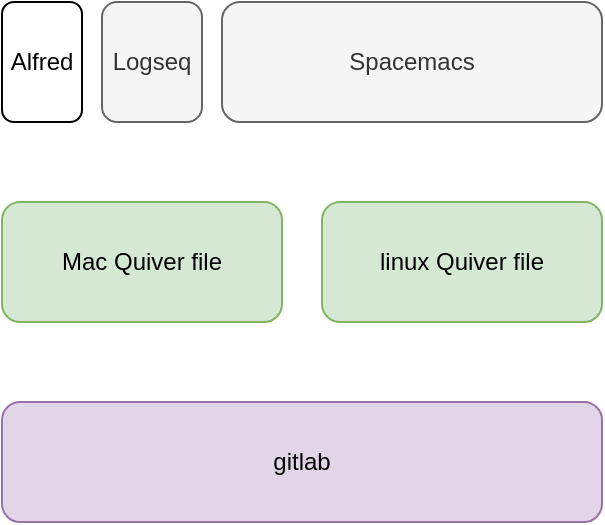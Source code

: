 <mxfile version="16.5.3" type="github"><diagram id="3RfJVnPjRfMeZb7cNeNo" name="Page-1"><mxGraphModel dx="1399" dy="781" grid="1" gridSize="10" guides="1" tooltips="1" connect="1" arrows="1" fold="1" page="1" pageScale="1" pageWidth="827" pageHeight="1169" math="0" shadow="0"><root><mxCell id="0"/><mxCell id="1" parent="0"/><mxCell id="ZfeRjEDSsptff4i0dCnh-1" value="Logseq" style="rounded=1;whiteSpace=wrap;html=1;fillColor=#f5f5f5;fontColor=#333333;strokeColor=#666666;" vertex="1" parent="1"><mxGeometry x="310" y="240" width="50" height="60" as="geometry"/></mxCell><mxCell id="ZfeRjEDSsptff4i0dCnh-2" value="Spacemacs" style="rounded=1;whiteSpace=wrap;html=1;fillColor=#f5f5f5;fontColor=#333333;strokeColor=#666666;" vertex="1" parent="1"><mxGeometry x="370" y="240" width="190" height="60" as="geometry"/></mxCell><mxCell id="ZfeRjEDSsptff4i0dCnh-3" value="Mac Quiver file" style="rounded=1;whiteSpace=wrap;html=1;fillColor=#d5e8d4;strokeColor=#82b366;" vertex="1" parent="1"><mxGeometry x="260" y="340" width="140" height="60" as="geometry"/></mxCell><mxCell id="ZfeRjEDSsptff4i0dCnh-4" value="linux Quiver file" style="rounded=1;whiteSpace=wrap;html=1;fillColor=#d5e8d4;strokeColor=#82b366;" vertex="1" parent="1"><mxGeometry x="420" y="340" width="140" height="60" as="geometry"/></mxCell><mxCell id="ZfeRjEDSsptff4i0dCnh-5" value="gitlab" style="rounded=1;whiteSpace=wrap;html=1;fillColor=#e1d5e7;strokeColor=#9673a6;" vertex="1" parent="1"><mxGeometry x="260" y="440" width="300" height="60" as="geometry"/></mxCell><mxCell id="ZfeRjEDSsptff4i0dCnh-6" value="Alfred" style="rounded=1;whiteSpace=wrap;html=1;" vertex="1" parent="1"><mxGeometry x="260" y="240" width="40" height="60" as="geometry"/></mxCell></root></mxGraphModel></diagram></mxfile>
